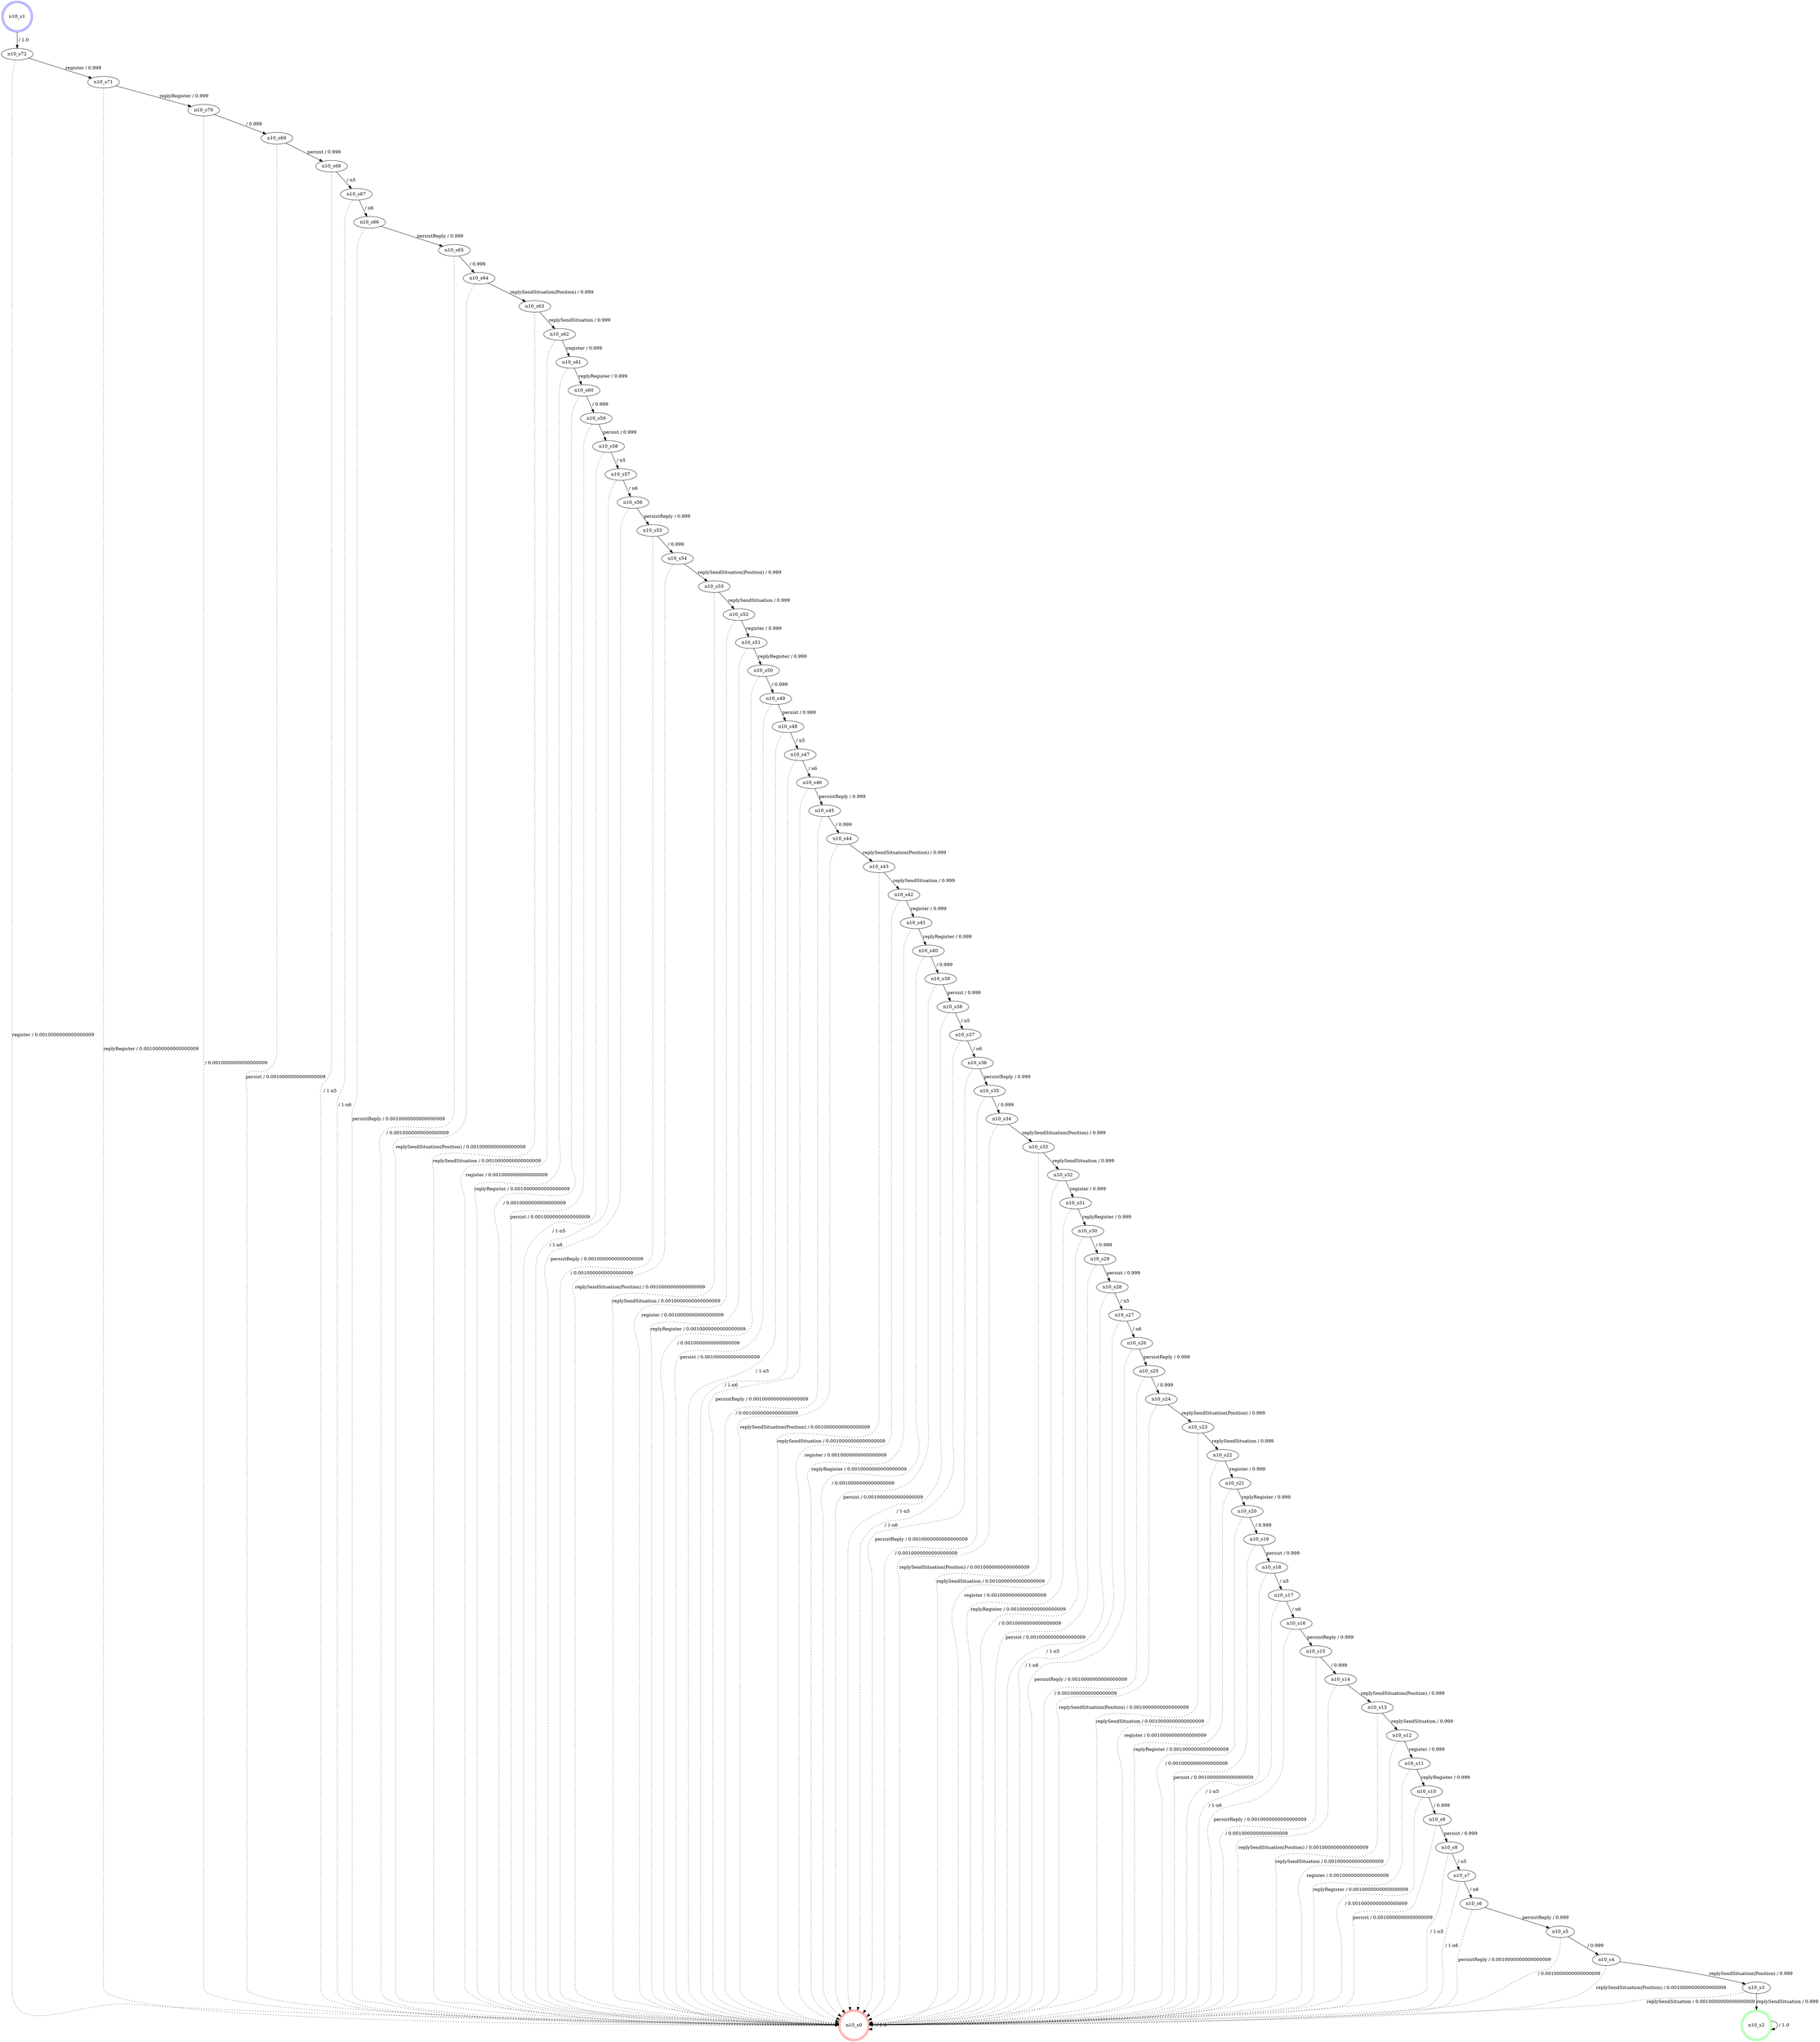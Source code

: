 digraph graphname {
n10_s0 [label="n10_s0",color=red,shape=doublecircle ];
n10_s1 [label="n10_s1",color=blue,shape=doublecircle ];
n10_s2 [label="n10_s2",color=green,shape=doublecircle ];
n10_s3 [label="n10_s3" ];
n10_s4 [label="n10_s4" ];
n10_s5 [label="n10_s5" ];
n10_s6 [label="n10_s6" ];
n10_s7 [label="n10_s7" ];
n10_s8 [label="n10_s8" ];
n10_s9 [label="n10_s9" ];
n10_s10 [label="n10_s10" ];
n10_s11 [label="n10_s11" ];
n10_s12 [label="n10_s12" ];
n10_s13 [label="n10_s13" ];
n10_s14 [label="n10_s14" ];
n10_s15 [label="n10_s15" ];
n10_s16 [label="n10_s16" ];
n10_s17 [label="n10_s17" ];
n10_s18 [label="n10_s18" ];
n10_s19 [label="n10_s19" ];
n10_s20 [label="n10_s20" ];
n10_s21 [label="n10_s21" ];
n10_s22 [label="n10_s22" ];
n10_s23 [label="n10_s23" ];
n10_s24 [label="n10_s24" ];
n10_s25 [label="n10_s25" ];
n10_s26 [label="n10_s26" ];
n10_s27 [label="n10_s27" ];
n10_s28 [label="n10_s28" ];
n10_s29 [label="n10_s29" ];
n10_s30 [label="n10_s30" ];
n10_s31 [label="n10_s31" ];
n10_s32 [label="n10_s32" ];
n10_s33 [label="n10_s33" ];
n10_s34 [label="n10_s34" ];
n10_s35 [label="n10_s35" ];
n10_s36 [label="n10_s36" ];
n10_s37 [label="n10_s37" ];
n10_s38 [label="n10_s38" ];
n10_s39 [label="n10_s39" ];
n10_s40 [label="n10_s40" ];
n10_s41 [label="n10_s41" ];
n10_s42 [label="n10_s42" ];
n10_s43 [label="n10_s43" ];
n10_s44 [label="n10_s44" ];
n10_s45 [label="n10_s45" ];
n10_s46 [label="n10_s46" ];
n10_s47 [label="n10_s47" ];
n10_s48 [label="n10_s48" ];
n10_s49 [label="n10_s49" ];
n10_s50 [label="n10_s50" ];
n10_s51 [label="n10_s51" ];
n10_s52 [label="n10_s52" ];
n10_s53 [label="n10_s53" ];
n10_s54 [label="n10_s54" ];
n10_s55 [label="n10_s55" ];
n10_s56 [label="n10_s56" ];
n10_s57 [label="n10_s57" ];
n10_s58 [label="n10_s58" ];
n10_s59 [label="n10_s59" ];
n10_s60 [label="n10_s60" ];
n10_s61 [label="n10_s61" ];
n10_s62 [label="n10_s62" ];
n10_s63 [label="n10_s63" ];
n10_s64 [label="n10_s64" ];
n10_s65 [label="n10_s65" ];
n10_s66 [label="n10_s66" ];
n10_s67 [label="n10_s67" ];
n10_s68 [label="n10_s68" ];
n10_s69 [label="n10_s69" ];
n10_s70 [label="n10_s70" ];
n10_s71 [label="n10_s71" ];
n10_s72 [label="n10_s72" ];
n10_s0 -> n10_s0 [label=" / 1.0", style=dotted];
n10_s1 -> n10_s72 [label=" / 1.0"];
n10_s2 -> n10_s2 [label=" / 1.0"];
n10_s3 -> n10_s2 [label="replySendSituation / 0.999"];
n10_s3 -> n10_s0 [label="replySendSituation / 0.0010000000000000009", style=dotted];
n10_s4 -> n10_s3 [label="replySendSituation(Position) / 0.999"];
n10_s4 -> n10_s0 [label="replySendSituation(Position) / 0.0010000000000000009", style=dotted];
n10_s5 -> n10_s4 [label=" / 0.999"];
n10_s5 -> n10_s0 [label=" / 0.0010000000000000009", style=dotted];
n10_s6 -> n10_s5 [label="persistReply / 0.999"];
n10_s6 -> n10_s0 [label="persistReply / 0.0010000000000000009", style=dotted];
n10_s7 -> n10_s6 [label=" / n6"];
n10_s7 -> n10_s0 [label=" / 1-n6", style=dotted];
n10_s8 -> n10_s7 [label=" / n5"];
n10_s8 -> n10_s0 [label=" / 1-n5", style=dotted];
n10_s9 -> n10_s8 [label="persist / 0.999"];
n10_s9 -> n10_s0 [label="persist / 0.0010000000000000009", style=dotted];
n10_s10 -> n10_s9 [label=" / 0.999"];
n10_s10 -> n10_s0 [label=" / 0.0010000000000000009", style=dotted];
n10_s11 -> n10_s10 [label="replyRegister / 0.999"];
n10_s11 -> n10_s0 [label="replyRegister / 0.0010000000000000009", style=dotted];
n10_s12 -> n10_s11 [label="register / 0.999"];
n10_s12 -> n10_s0 [label="register / 0.0010000000000000009", style=dotted];
n10_s13 -> n10_s12 [label="replySendSituation / 0.999"];
n10_s13 -> n10_s0 [label="replySendSituation / 0.0010000000000000009", style=dotted];
n10_s14 -> n10_s13 [label="replySendSituation(Position) / 0.999"];
n10_s14 -> n10_s0 [label="replySendSituation(Position) / 0.0010000000000000009", style=dotted];
n10_s15 -> n10_s14 [label=" / 0.999"];
n10_s15 -> n10_s0 [label=" / 0.0010000000000000009", style=dotted];
n10_s16 -> n10_s15 [label="persistReply / 0.999"];
n10_s16 -> n10_s0 [label="persistReply / 0.0010000000000000009", style=dotted];
n10_s17 -> n10_s16 [label=" / n6"];
n10_s17 -> n10_s0 [label=" / 1-n6", style=dotted];
n10_s18 -> n10_s17 [label=" / n5"];
n10_s18 -> n10_s0 [label=" / 1-n5", style=dotted];
n10_s19 -> n10_s18 [label="persist / 0.999"];
n10_s19 -> n10_s0 [label="persist / 0.0010000000000000009", style=dotted];
n10_s20 -> n10_s19 [label=" / 0.999"];
n10_s20 -> n10_s0 [label=" / 0.0010000000000000009", style=dotted];
n10_s21 -> n10_s20 [label="replyRegister / 0.999"];
n10_s21 -> n10_s0 [label="replyRegister / 0.0010000000000000009", style=dotted];
n10_s22 -> n10_s21 [label="register / 0.999"];
n10_s22 -> n10_s0 [label="register / 0.0010000000000000009", style=dotted];
n10_s23 -> n10_s22 [label="replySendSituation / 0.999"];
n10_s23 -> n10_s0 [label="replySendSituation / 0.0010000000000000009", style=dotted];
n10_s24 -> n10_s23 [label="replySendSituation(Position) / 0.999"];
n10_s24 -> n10_s0 [label="replySendSituation(Position) / 0.0010000000000000009", style=dotted];
n10_s25 -> n10_s24 [label=" / 0.999"];
n10_s25 -> n10_s0 [label=" / 0.0010000000000000009", style=dotted];
n10_s26 -> n10_s25 [label="persistReply / 0.999"];
n10_s26 -> n10_s0 [label="persistReply / 0.0010000000000000009", style=dotted];
n10_s27 -> n10_s26 [label=" / n6"];
n10_s27 -> n10_s0 [label=" / 1-n6", style=dotted];
n10_s28 -> n10_s27 [label=" / n5"];
n10_s28 -> n10_s0 [label=" / 1-n5", style=dotted];
n10_s29 -> n10_s28 [label="persist / 0.999"];
n10_s29 -> n10_s0 [label="persist / 0.0010000000000000009", style=dotted];
n10_s30 -> n10_s29 [label=" / 0.999"];
n10_s30 -> n10_s0 [label=" / 0.0010000000000000009", style=dotted];
n10_s31 -> n10_s30 [label="replyRegister / 0.999"];
n10_s31 -> n10_s0 [label="replyRegister / 0.0010000000000000009", style=dotted];
n10_s32 -> n10_s31 [label="register / 0.999"];
n10_s32 -> n10_s0 [label="register / 0.0010000000000000009", style=dotted];
n10_s33 -> n10_s32 [label="replySendSituation / 0.999"];
n10_s33 -> n10_s0 [label="replySendSituation / 0.0010000000000000009", style=dotted];
n10_s34 -> n10_s33 [label="replySendSituation(Position) / 0.999"];
n10_s34 -> n10_s0 [label="replySendSituation(Position) / 0.0010000000000000009", style=dotted];
n10_s35 -> n10_s34 [label=" / 0.999"];
n10_s35 -> n10_s0 [label=" / 0.0010000000000000009", style=dotted];
n10_s36 -> n10_s35 [label="persistReply / 0.999"];
n10_s36 -> n10_s0 [label="persistReply / 0.0010000000000000009", style=dotted];
n10_s37 -> n10_s36 [label=" / n6"];
n10_s37 -> n10_s0 [label=" / 1-n6", style=dotted];
n10_s38 -> n10_s37 [label=" / n5"];
n10_s38 -> n10_s0 [label=" / 1-n5", style=dotted];
n10_s39 -> n10_s38 [label="persist / 0.999"];
n10_s39 -> n10_s0 [label="persist / 0.0010000000000000009", style=dotted];
n10_s40 -> n10_s39 [label=" / 0.999"];
n10_s40 -> n10_s0 [label=" / 0.0010000000000000009", style=dotted];
n10_s41 -> n10_s40 [label="replyRegister / 0.999"];
n10_s41 -> n10_s0 [label="replyRegister / 0.0010000000000000009", style=dotted];
n10_s42 -> n10_s41 [label="register / 0.999"];
n10_s42 -> n10_s0 [label="register / 0.0010000000000000009", style=dotted];
n10_s43 -> n10_s42 [label="replySendSituation / 0.999"];
n10_s43 -> n10_s0 [label="replySendSituation / 0.0010000000000000009", style=dotted];
n10_s44 -> n10_s43 [label="replySendSituation(Position) / 0.999"];
n10_s44 -> n10_s0 [label="replySendSituation(Position) / 0.0010000000000000009", style=dotted];
n10_s45 -> n10_s44 [label=" / 0.999"];
n10_s45 -> n10_s0 [label=" / 0.0010000000000000009", style=dotted];
n10_s46 -> n10_s45 [label="persistReply / 0.999"];
n10_s46 -> n10_s0 [label="persistReply / 0.0010000000000000009", style=dotted];
n10_s47 -> n10_s46 [label=" / n6"];
n10_s47 -> n10_s0 [label=" / 1-n6", style=dotted];
n10_s48 -> n10_s47 [label=" / n5"];
n10_s48 -> n10_s0 [label=" / 1-n5", style=dotted];
n10_s49 -> n10_s48 [label="persist / 0.999"];
n10_s49 -> n10_s0 [label="persist / 0.0010000000000000009", style=dotted];
n10_s50 -> n10_s49 [label=" / 0.999"];
n10_s50 -> n10_s0 [label=" / 0.0010000000000000009", style=dotted];
n10_s51 -> n10_s50 [label="replyRegister / 0.999"];
n10_s51 -> n10_s0 [label="replyRegister / 0.0010000000000000009", style=dotted];
n10_s52 -> n10_s51 [label="register / 0.999"];
n10_s52 -> n10_s0 [label="register / 0.0010000000000000009", style=dotted];
n10_s53 -> n10_s52 [label="replySendSituation / 0.999"];
n10_s53 -> n10_s0 [label="replySendSituation / 0.0010000000000000009", style=dotted];
n10_s54 -> n10_s53 [label="replySendSituation(Position) / 0.999"];
n10_s54 -> n10_s0 [label="replySendSituation(Position) / 0.0010000000000000009", style=dotted];
n10_s55 -> n10_s54 [label=" / 0.999"];
n10_s55 -> n10_s0 [label=" / 0.0010000000000000009", style=dotted];
n10_s56 -> n10_s55 [label="persistReply / 0.999"];
n10_s56 -> n10_s0 [label="persistReply / 0.0010000000000000009", style=dotted];
n10_s57 -> n10_s56 [label=" / n6"];
n10_s57 -> n10_s0 [label=" / 1-n6", style=dotted];
n10_s58 -> n10_s57 [label=" / n5"];
n10_s58 -> n10_s0 [label=" / 1-n5", style=dotted];
n10_s59 -> n10_s58 [label="persist / 0.999"];
n10_s59 -> n10_s0 [label="persist / 0.0010000000000000009", style=dotted];
n10_s60 -> n10_s59 [label=" / 0.999"];
n10_s60 -> n10_s0 [label=" / 0.0010000000000000009", style=dotted];
n10_s61 -> n10_s60 [label="replyRegister / 0.999"];
n10_s61 -> n10_s0 [label="replyRegister / 0.0010000000000000009", style=dotted];
n10_s62 -> n10_s61 [label="register / 0.999"];
n10_s62 -> n10_s0 [label="register / 0.0010000000000000009", style=dotted];
n10_s63 -> n10_s62 [label="replySendSituation / 0.999"];
n10_s63 -> n10_s0 [label="replySendSituation / 0.0010000000000000009", style=dotted];
n10_s64 -> n10_s63 [label="replySendSituation(Position) / 0.999"];
n10_s64 -> n10_s0 [label="replySendSituation(Position) / 0.0010000000000000009", style=dotted];
n10_s65 -> n10_s64 [label=" / 0.999"];
n10_s65 -> n10_s0 [label=" / 0.0010000000000000009", style=dotted];
n10_s66 -> n10_s65 [label="persistReply / 0.999"];
n10_s66 -> n10_s0 [label="persistReply / 0.0010000000000000009", style=dotted];
n10_s67 -> n10_s66 [label=" / n6"];
n10_s67 -> n10_s0 [label=" / 1-n6", style=dotted];
n10_s68 -> n10_s67 [label=" / n5"];
n10_s68 -> n10_s0 [label=" / 1-n5", style=dotted];
n10_s69 -> n10_s68 [label="persist / 0.999"];
n10_s69 -> n10_s0 [label="persist / 0.0010000000000000009", style=dotted];
n10_s70 -> n10_s69 [label=" / 0.999"];
n10_s70 -> n10_s0 [label=" / 0.0010000000000000009", style=dotted];
n10_s71 -> n10_s70 [label="replyRegister / 0.999"];
n10_s71 -> n10_s0 [label="replyRegister / 0.0010000000000000009", style=dotted];
n10_s72 -> n10_s71 [label="register / 0.999"];
n10_s72 -> n10_s0 [label="register / 0.0010000000000000009", style=dotted];
}
